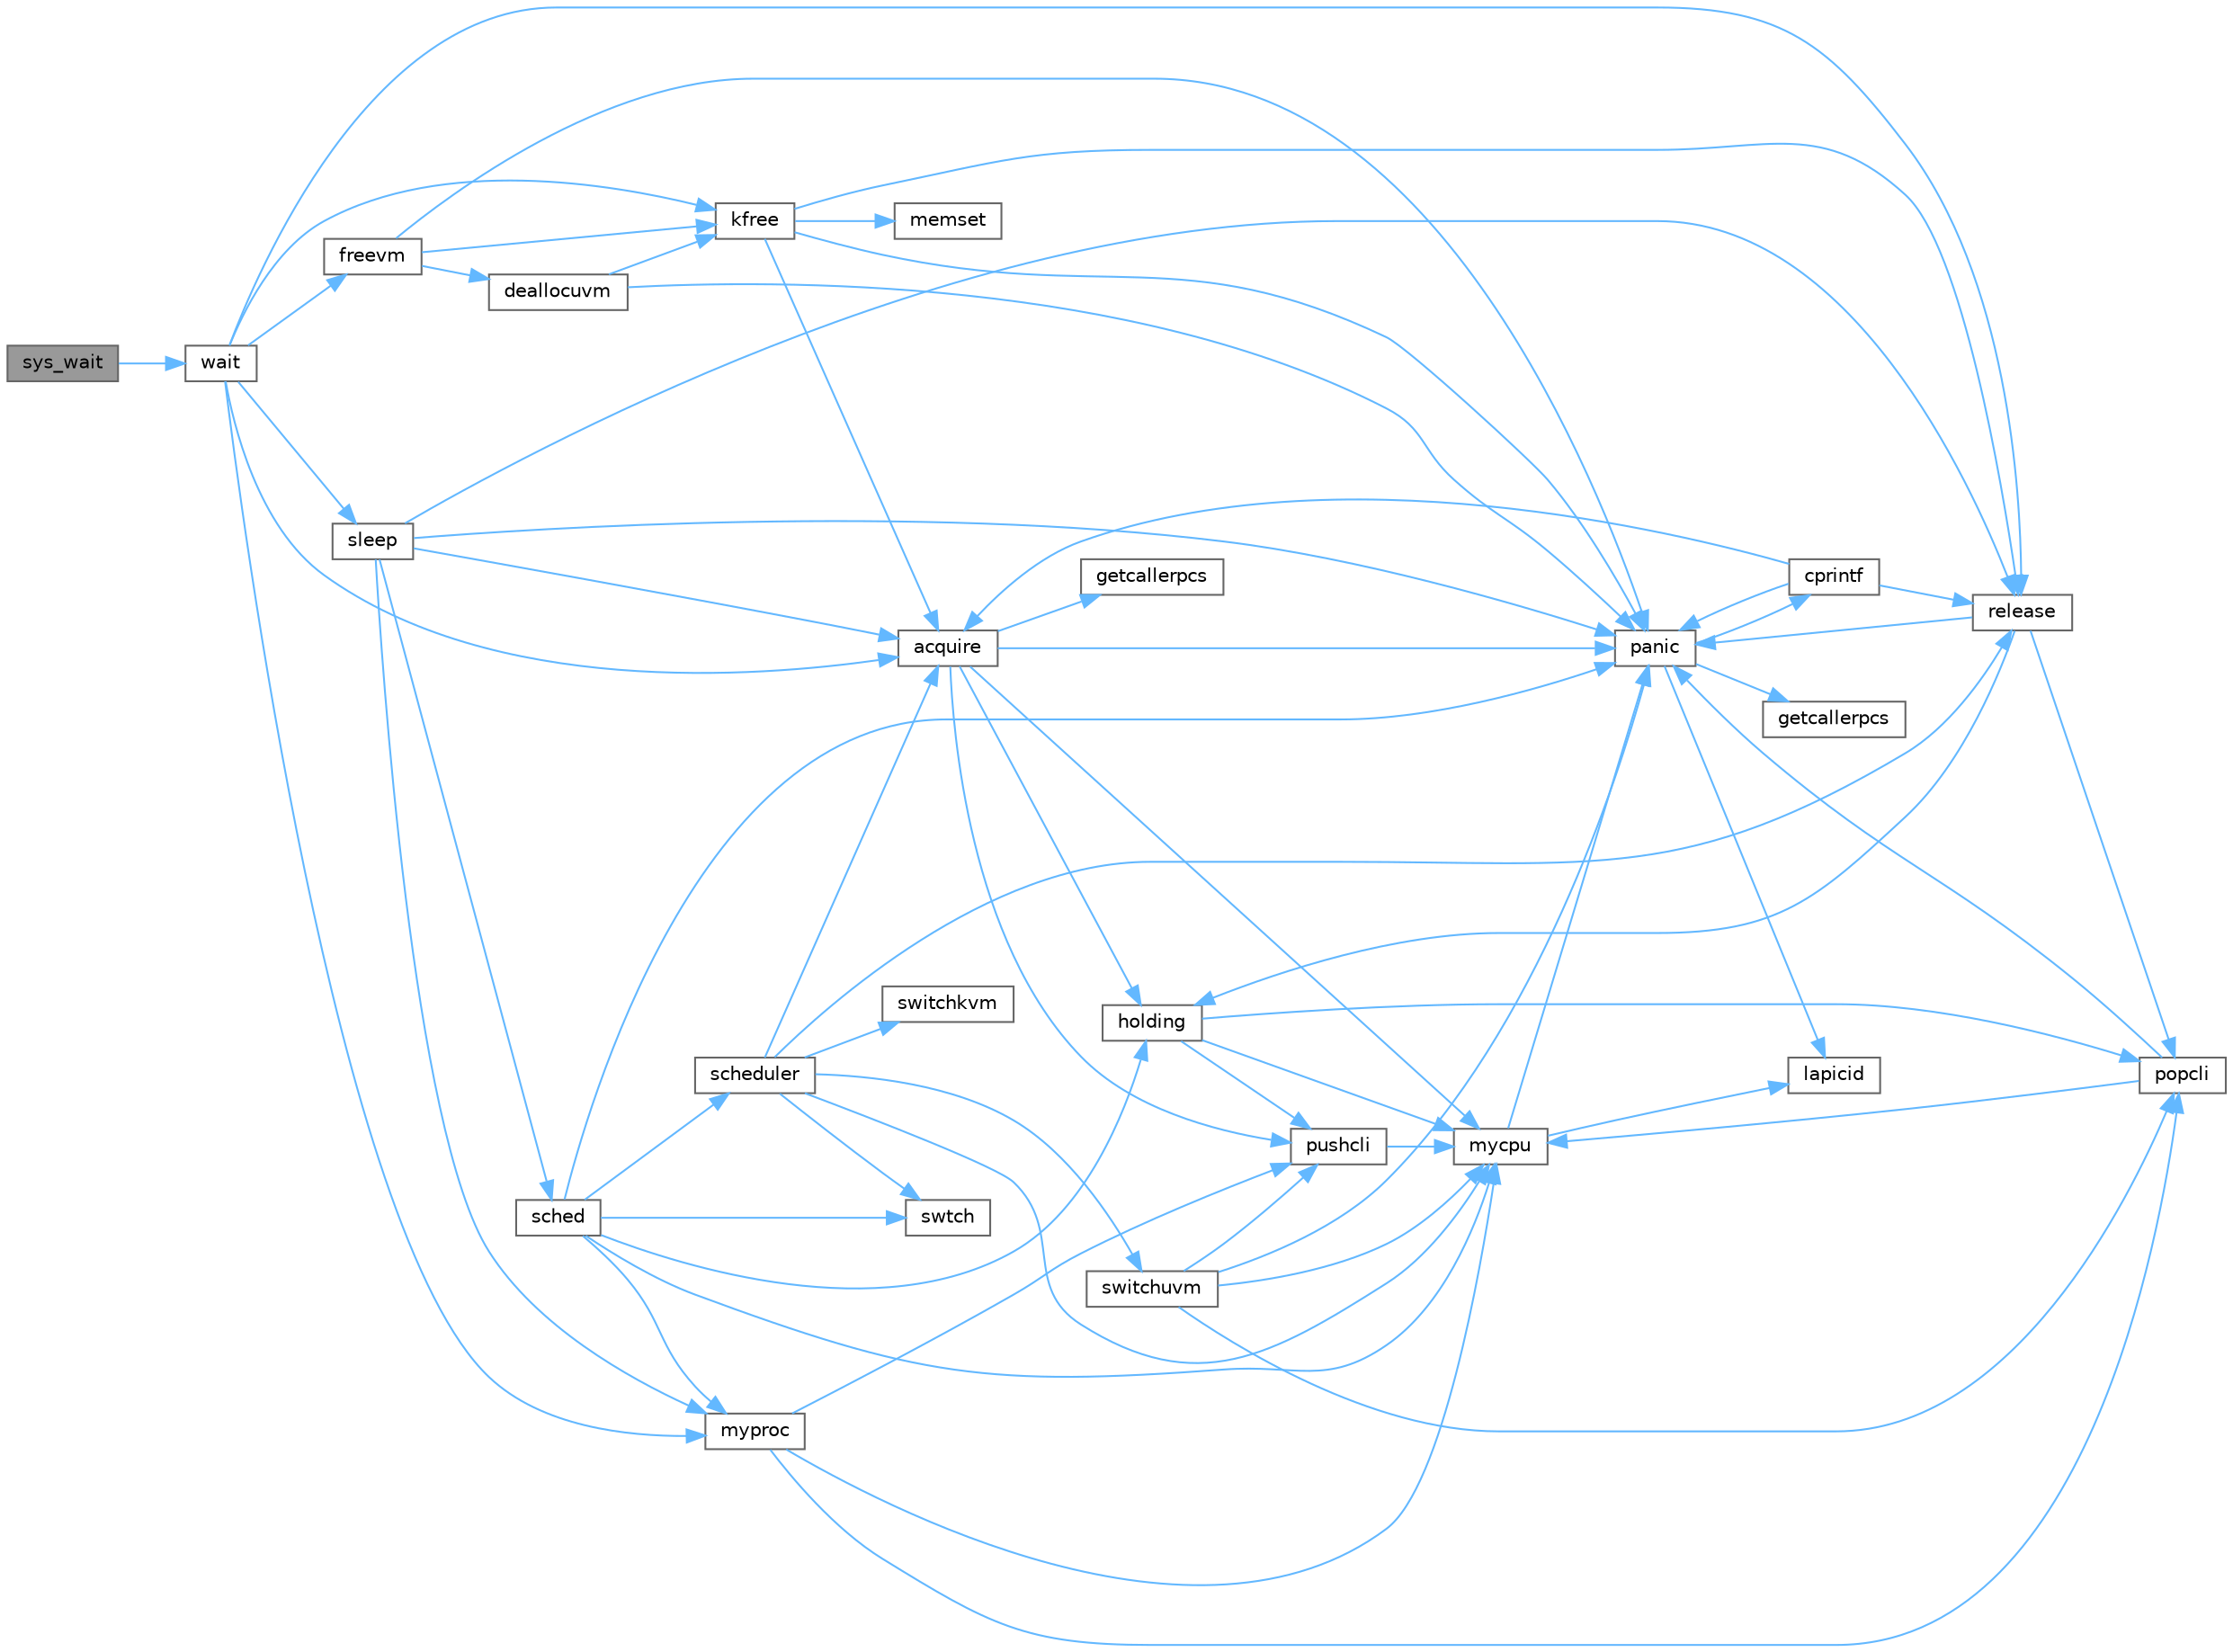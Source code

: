 digraph "sys_wait"
{
 // LATEX_PDF_SIZE
  bgcolor="transparent";
  edge [fontname=Helvetica,fontsize=10,labelfontname=Helvetica,labelfontsize=10];
  node [fontname=Helvetica,fontsize=10,shape=box,height=0.2,width=0.4];
  rankdir="LR";
  Node1 [id="Node000001",label="sys_wait",height=0.2,width=0.4,color="gray40", fillcolor="grey60", style="filled", fontcolor="black",tooltip=" "];
  Node1 -> Node2 [id="edge63_Node000001_Node000002",color="steelblue1",style="solid",tooltip=" "];
  Node2 [id="Node000002",label="wait",height=0.2,width=0.4,color="grey40", fillcolor="white", style="filled",URL="$d3/dda/proc_8c.html#af6f31822f7e737b4e414bdac1ccb59a4",tooltip=" "];
  Node2 -> Node3 [id="edge64_Node000002_Node000003",color="steelblue1",style="solid",tooltip=" "];
  Node3 [id="Node000003",label="acquire",height=0.2,width=0.4,color="grey40", fillcolor="white", style="filled",URL="$d3/d2d/spinlock_8c.html#aed377f16a085b00de3a4b32392adbdfb",tooltip=" "];
  Node3 -> Node4 [id="edge65_Node000003_Node000004",color="steelblue1",style="solid",tooltip=" "];
  Node4 [id="Node000004",label="getcallerpcs",height=0.2,width=0.4,color="grey40", fillcolor="white", style="filled",URL="$d3/d2d/spinlock_8c.html#a6ac35304ea80f01086b47edcc2328010",tooltip=" "];
  Node3 -> Node5 [id="edge66_Node000003_Node000005",color="steelblue1",style="solid",tooltip=" "];
  Node5 [id="Node000005",label="holding",height=0.2,width=0.4,color="grey40", fillcolor="white", style="filled",URL="$d3/d2d/spinlock_8c.html#aea48df3e5cfb903179ad3dc78ab502d9",tooltip=" "];
  Node5 -> Node6 [id="edge67_Node000005_Node000006",color="steelblue1",style="solid",tooltip=" "];
  Node6 [id="Node000006",label="mycpu",height=0.2,width=0.4,color="grey40", fillcolor="white", style="filled",URL="$d3/dda/proc_8c.html#ad427959ad025dabd8cd393b27ec39160",tooltip=" "];
  Node6 -> Node7 [id="edge68_Node000006_Node000007",color="steelblue1",style="solid",tooltip=" "];
  Node7 [id="Node000007",label="lapicid",height=0.2,width=0.4,color="grey40", fillcolor="white", style="filled",URL="$dc/df6/lapic_8c.html#a627f7996b64f99d885244a5102c85164",tooltip=" "];
  Node6 -> Node8 [id="edge69_Node000006_Node000008",color="steelblue1",style="solid",tooltip=" "];
  Node8 [id="Node000008",label="panic",height=0.2,width=0.4,color="grey40", fillcolor="white", style="filled",URL="$d0/d56/console_8c.html#a95c0aca5d6d7487933984f08b189917a",tooltip=" "];
  Node8 -> Node9 [id="edge70_Node000008_Node000009",color="steelblue1",style="solid",tooltip=" "];
  Node9 [id="Node000009",label="cprintf",height=0.2,width=0.4,color="grey40", fillcolor="white", style="filled",URL="$d0/d56/console_8c.html#a90f0742d846503e4ed1804f1df421ec6",tooltip=" "];
  Node9 -> Node3 [id="edge71_Node000009_Node000003",color="steelblue1",style="solid",tooltip=" "];
  Node9 -> Node8 [id="edge72_Node000009_Node000008",color="steelblue1",style="solid",tooltip=" "];
  Node9 -> Node10 [id="edge73_Node000009_Node000010",color="steelblue1",style="solid",tooltip=" "];
  Node10 [id="Node000010",label="release",height=0.2,width=0.4,color="grey40", fillcolor="white", style="filled",URL="$d3/d2d/spinlock_8c.html#a1cee376aa9a00e754bf5481cd5f3d97b",tooltip=" "];
  Node10 -> Node5 [id="edge74_Node000010_Node000005",color="steelblue1",style="solid",tooltip=" "];
  Node10 -> Node8 [id="edge75_Node000010_Node000008",color="steelblue1",style="solid",tooltip=" "];
  Node10 -> Node11 [id="edge76_Node000010_Node000011",color="steelblue1",style="solid",tooltip=" "];
  Node11 [id="Node000011",label="popcli",height=0.2,width=0.4,color="grey40", fillcolor="white", style="filled",URL="$d3/d2d/spinlock_8c.html#ae3424f669269fef400ce29c3aeb43fdb",tooltip=" "];
  Node11 -> Node6 [id="edge77_Node000011_Node000006",color="steelblue1",style="solid",tooltip=" "];
  Node11 -> Node8 [id="edge78_Node000011_Node000008",color="steelblue1",style="solid",tooltip=" "];
  Node8 -> Node12 [id="edge79_Node000008_Node000012",color="steelblue1",style="solid",tooltip=" "];
  Node12 [id="Node000012",label="getcallerpcs",height=0.2,width=0.4,color="grey40", fillcolor="white", style="filled",URL="$d5/d64/defs_8h.html#a4105de9e2969515d6c6c795c4386f69f",tooltip=" "];
  Node8 -> Node7 [id="edge80_Node000008_Node000007",color="steelblue1",style="solid",tooltip=" "];
  Node5 -> Node11 [id="edge81_Node000005_Node000011",color="steelblue1",style="solid",tooltip=" "];
  Node5 -> Node13 [id="edge82_Node000005_Node000013",color="steelblue1",style="solid",tooltip=" "];
  Node13 [id="Node000013",label="pushcli",height=0.2,width=0.4,color="grey40", fillcolor="white", style="filled",URL="$d3/d2d/spinlock_8c.html#a206b749d1b7768dadce61cbcde7e0f1c",tooltip=" "];
  Node13 -> Node6 [id="edge83_Node000013_Node000006",color="steelblue1",style="solid",tooltip=" "];
  Node3 -> Node6 [id="edge84_Node000003_Node000006",color="steelblue1",style="solid",tooltip=" "];
  Node3 -> Node8 [id="edge85_Node000003_Node000008",color="steelblue1",style="solid",tooltip=" "];
  Node3 -> Node13 [id="edge86_Node000003_Node000013",color="steelblue1",style="solid",tooltip=" "];
  Node2 -> Node14 [id="edge87_Node000002_Node000014",color="steelblue1",style="solid",tooltip=" "];
  Node14 [id="Node000014",label="freevm",height=0.2,width=0.4,color="grey40", fillcolor="white", style="filled",URL="$de/de9/vm_8c.html#aa883924e2f068c520b695cdc168e1603",tooltip=" "];
  Node14 -> Node15 [id="edge88_Node000014_Node000015",color="steelblue1",style="solid",tooltip=" "];
  Node15 [id="Node000015",label="deallocuvm",height=0.2,width=0.4,color="grey40", fillcolor="white", style="filled",URL="$de/de9/vm_8c.html#a6d3019ea15a9bfdc5131ae97f3623c49",tooltip=" "];
  Node15 -> Node16 [id="edge89_Node000015_Node000016",color="steelblue1",style="solid",tooltip=" "];
  Node16 [id="Node000016",label="kfree",height=0.2,width=0.4,color="grey40", fillcolor="white", style="filled",URL="$d4/def/kalloc_8c.html#aced59ecf8411235f6dffc065236711a5",tooltip=" "];
  Node16 -> Node3 [id="edge90_Node000016_Node000003",color="steelblue1",style="solid",tooltip=" "];
  Node16 -> Node17 [id="edge91_Node000016_Node000017",color="steelblue1",style="solid",tooltip=" "];
  Node17 [id="Node000017",label="memset",height=0.2,width=0.4,color="grey40", fillcolor="white", style="filled",URL="$db/d8a/ulib_8c.html#aa9cdc2409c15ccd5ee3b2031576f4093",tooltip=" "];
  Node16 -> Node8 [id="edge92_Node000016_Node000008",color="steelblue1",style="solid",tooltip=" "];
  Node16 -> Node10 [id="edge93_Node000016_Node000010",color="steelblue1",style="solid",tooltip=" "];
  Node15 -> Node8 [id="edge94_Node000015_Node000008",color="steelblue1",style="solid",tooltip=" "];
  Node14 -> Node16 [id="edge95_Node000014_Node000016",color="steelblue1",style="solid",tooltip=" "];
  Node14 -> Node8 [id="edge96_Node000014_Node000008",color="steelblue1",style="solid",tooltip=" "];
  Node2 -> Node16 [id="edge97_Node000002_Node000016",color="steelblue1",style="solid",tooltip=" "];
  Node2 -> Node18 [id="edge98_Node000002_Node000018",color="steelblue1",style="solid",tooltip=" "];
  Node18 [id="Node000018",label="myproc",height=0.2,width=0.4,color="grey40", fillcolor="white", style="filled",URL="$d3/dda/proc_8c.html#a41af0935f3989aae450cf8988cd9c3a9",tooltip=" "];
  Node18 -> Node6 [id="edge99_Node000018_Node000006",color="steelblue1",style="solid",tooltip=" "];
  Node18 -> Node11 [id="edge100_Node000018_Node000011",color="steelblue1",style="solid",tooltip=" "];
  Node18 -> Node13 [id="edge101_Node000018_Node000013",color="steelblue1",style="solid",tooltip=" "];
  Node2 -> Node10 [id="edge102_Node000002_Node000010",color="steelblue1",style="solid",tooltip=" "];
  Node2 -> Node19 [id="edge103_Node000002_Node000019",color="steelblue1",style="solid",tooltip=" "];
  Node19 [id="Node000019",label="sleep",height=0.2,width=0.4,color="grey40", fillcolor="white", style="filled",URL="$d3/dda/proc_8c.html#ae70cc0370342e46f6db3bec367232457",tooltip=" "];
  Node19 -> Node3 [id="edge104_Node000019_Node000003",color="steelblue1",style="solid",tooltip=" "];
  Node19 -> Node18 [id="edge105_Node000019_Node000018",color="steelblue1",style="solid",tooltip=" "];
  Node19 -> Node8 [id="edge106_Node000019_Node000008",color="steelblue1",style="solid",tooltip=" "];
  Node19 -> Node10 [id="edge107_Node000019_Node000010",color="steelblue1",style="solid",tooltip=" "];
  Node19 -> Node20 [id="edge108_Node000019_Node000020",color="steelblue1",style="solid",tooltip=" "];
  Node20 [id="Node000020",label="sched",height=0.2,width=0.4,color="grey40", fillcolor="white", style="filled",URL="$d3/dda/proc_8c.html#ad788da91743c333b5bed7c4a0dd12365",tooltip=" "];
  Node20 -> Node5 [id="edge109_Node000020_Node000005",color="steelblue1",style="solid",tooltip=" "];
  Node20 -> Node6 [id="edge110_Node000020_Node000006",color="steelblue1",style="solid",tooltip=" "];
  Node20 -> Node18 [id="edge111_Node000020_Node000018",color="steelblue1",style="solid",tooltip=" "];
  Node20 -> Node8 [id="edge112_Node000020_Node000008",color="steelblue1",style="solid",tooltip=" "];
  Node20 -> Node21 [id="edge113_Node000020_Node000021",color="steelblue1",style="solid",tooltip=" "];
  Node21 [id="Node000021",label="scheduler",height=0.2,width=0.4,color="grey40", fillcolor="white", style="filled",URL="$d3/dda/proc_8c.html#a9fa00b0be5d3c4781048861e2506eb63",tooltip=" "];
  Node21 -> Node3 [id="edge114_Node000021_Node000003",color="steelblue1",style="solid",tooltip=" "];
  Node21 -> Node6 [id="edge115_Node000021_Node000006",color="steelblue1",style="solid",tooltip=" "];
  Node21 -> Node10 [id="edge116_Node000021_Node000010",color="steelblue1",style="solid",tooltip=" "];
  Node21 -> Node22 [id="edge117_Node000021_Node000022",color="steelblue1",style="solid",tooltip=" "];
  Node22 [id="Node000022",label="switchkvm",height=0.2,width=0.4,color="grey40", fillcolor="white", style="filled",URL="$de/de9/vm_8c.html#a02ca0670bc1fe12e38453082631ff360",tooltip=" "];
  Node21 -> Node23 [id="edge118_Node000021_Node000023",color="steelblue1",style="solid",tooltip=" "];
  Node23 [id="Node000023",label="switchuvm",height=0.2,width=0.4,color="grey40", fillcolor="white", style="filled",URL="$de/de9/vm_8c.html#a87c90f0ab2a1b11c2b55f4e483bb8493",tooltip=" "];
  Node23 -> Node6 [id="edge119_Node000023_Node000006",color="steelblue1",style="solid",tooltip=" "];
  Node23 -> Node8 [id="edge120_Node000023_Node000008",color="steelblue1",style="solid",tooltip=" "];
  Node23 -> Node11 [id="edge121_Node000023_Node000011",color="steelblue1",style="solid",tooltip=" "];
  Node23 -> Node13 [id="edge122_Node000023_Node000013",color="steelblue1",style="solid",tooltip=" "];
  Node21 -> Node24 [id="edge123_Node000021_Node000024",color="steelblue1",style="solid",tooltip=" "];
  Node24 [id="Node000024",label="swtch",height=0.2,width=0.4,color="grey40", fillcolor="white", style="filled",URL="$d5/d64/defs_8h.html#a1d9e7047d3dfb57809a2541d8387705e",tooltip=" "];
  Node20 -> Node24 [id="edge124_Node000020_Node000024",color="steelblue1",style="solid",tooltip=" "];
}
